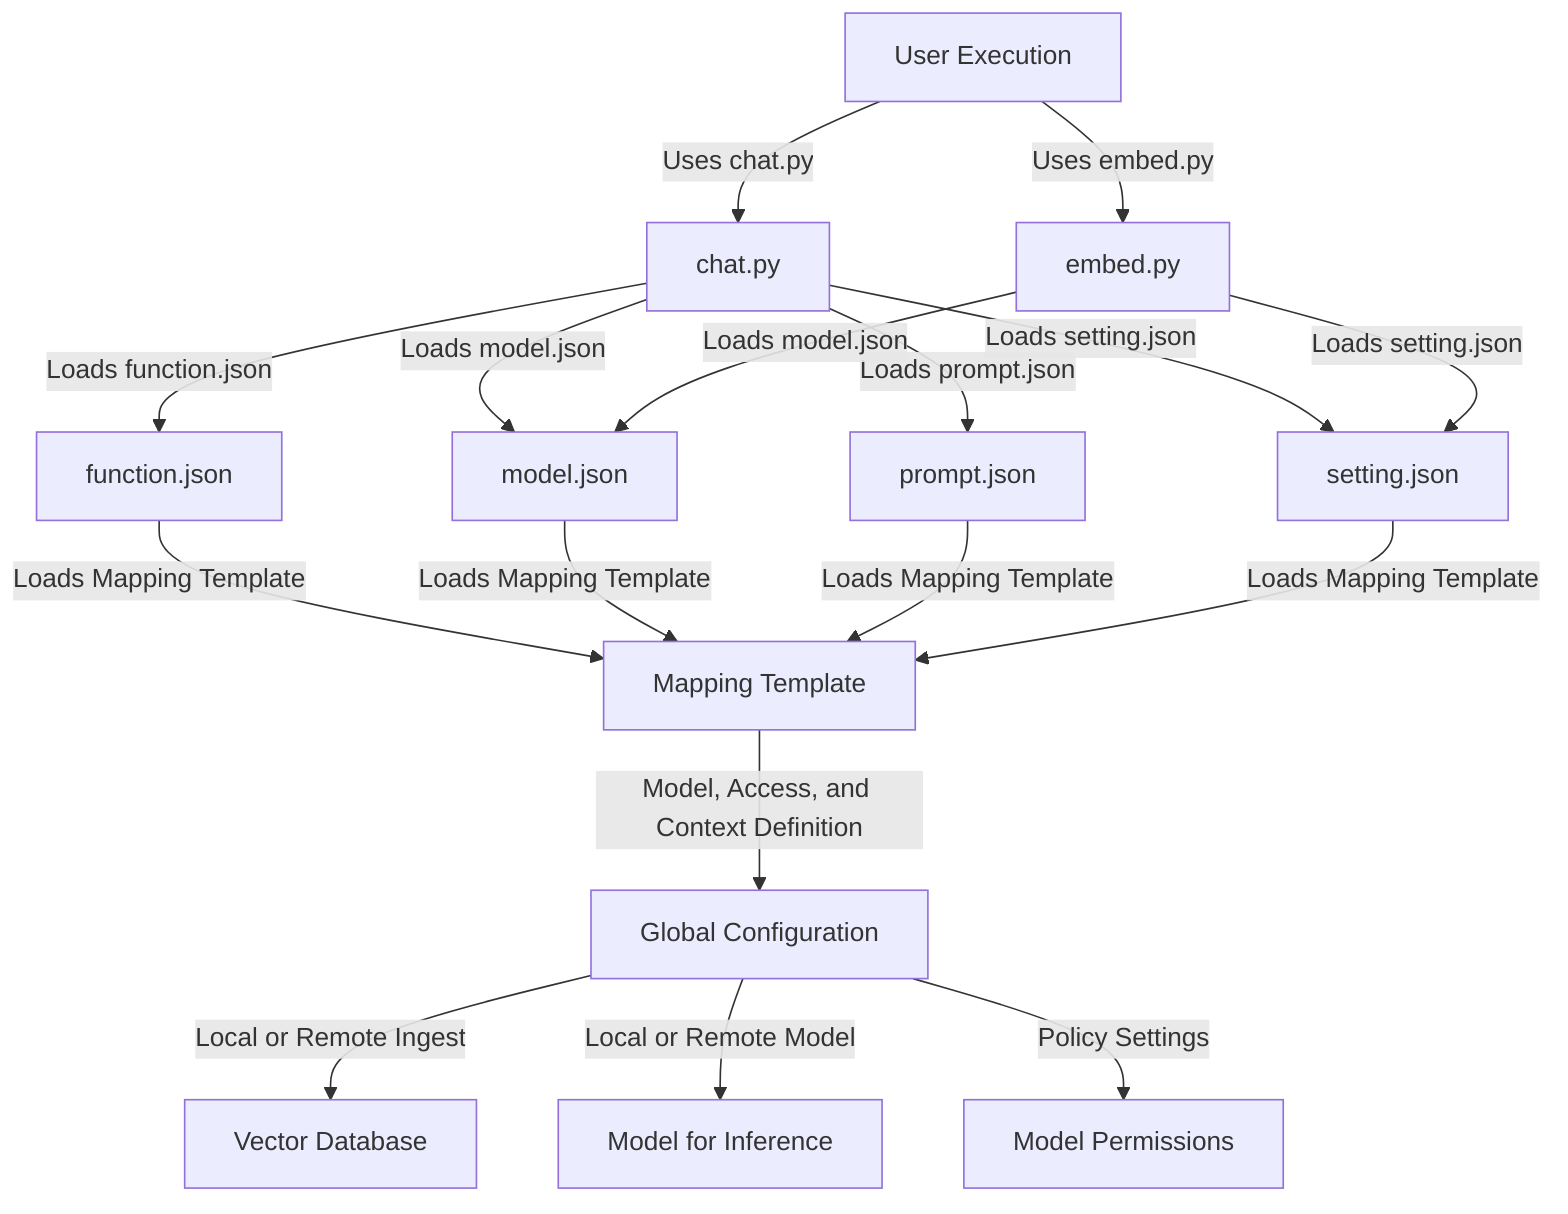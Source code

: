 graph TB
  userExec["User Execution"] -- "Uses chat.py" --> chatPy["chat.py"]
  userExec -- "Uses embed.py" --> embedPy["embed.py"]
  chatPy -- "Loads function.json" --> functionJson["function.json"]
  chatPy -- "Loads model.json" --> modelJson["model.json"]
  chatPy -- "Loads prompt.json" --> promptJson["prompt.json"]
  chatPy -- "Loads setting.json" --> settingJson["setting.json"]
  embedPy -- "Loads model.json" --> modelJson
  embedPy -- "Loads setting.json" --> settingJson
  functionJson -- "Loads Mapping Template" --> mappingTemplate[Mapping Template]
  modelJson -- "Loads Mapping Template" --> mappingTemplate
  promptJson -- "Loads Mapping Template" --> mappingTemplate
  settingJson -- "Loads Mapping Template" --> mappingTemplate
  mappingTemplate -- "Model, Access, and Context Definition" --> globalConfig[Global Configuration]
  globalConfig -- "Local or Remote Ingest" --> vectorDb["Vector Database"]
  globalConfig -- "Local or Remote Model" --> inferenceModel["Model for Inference"]
  globalConfig -- "Policy Settings" --> modelPermissions["Model Permissions"]
